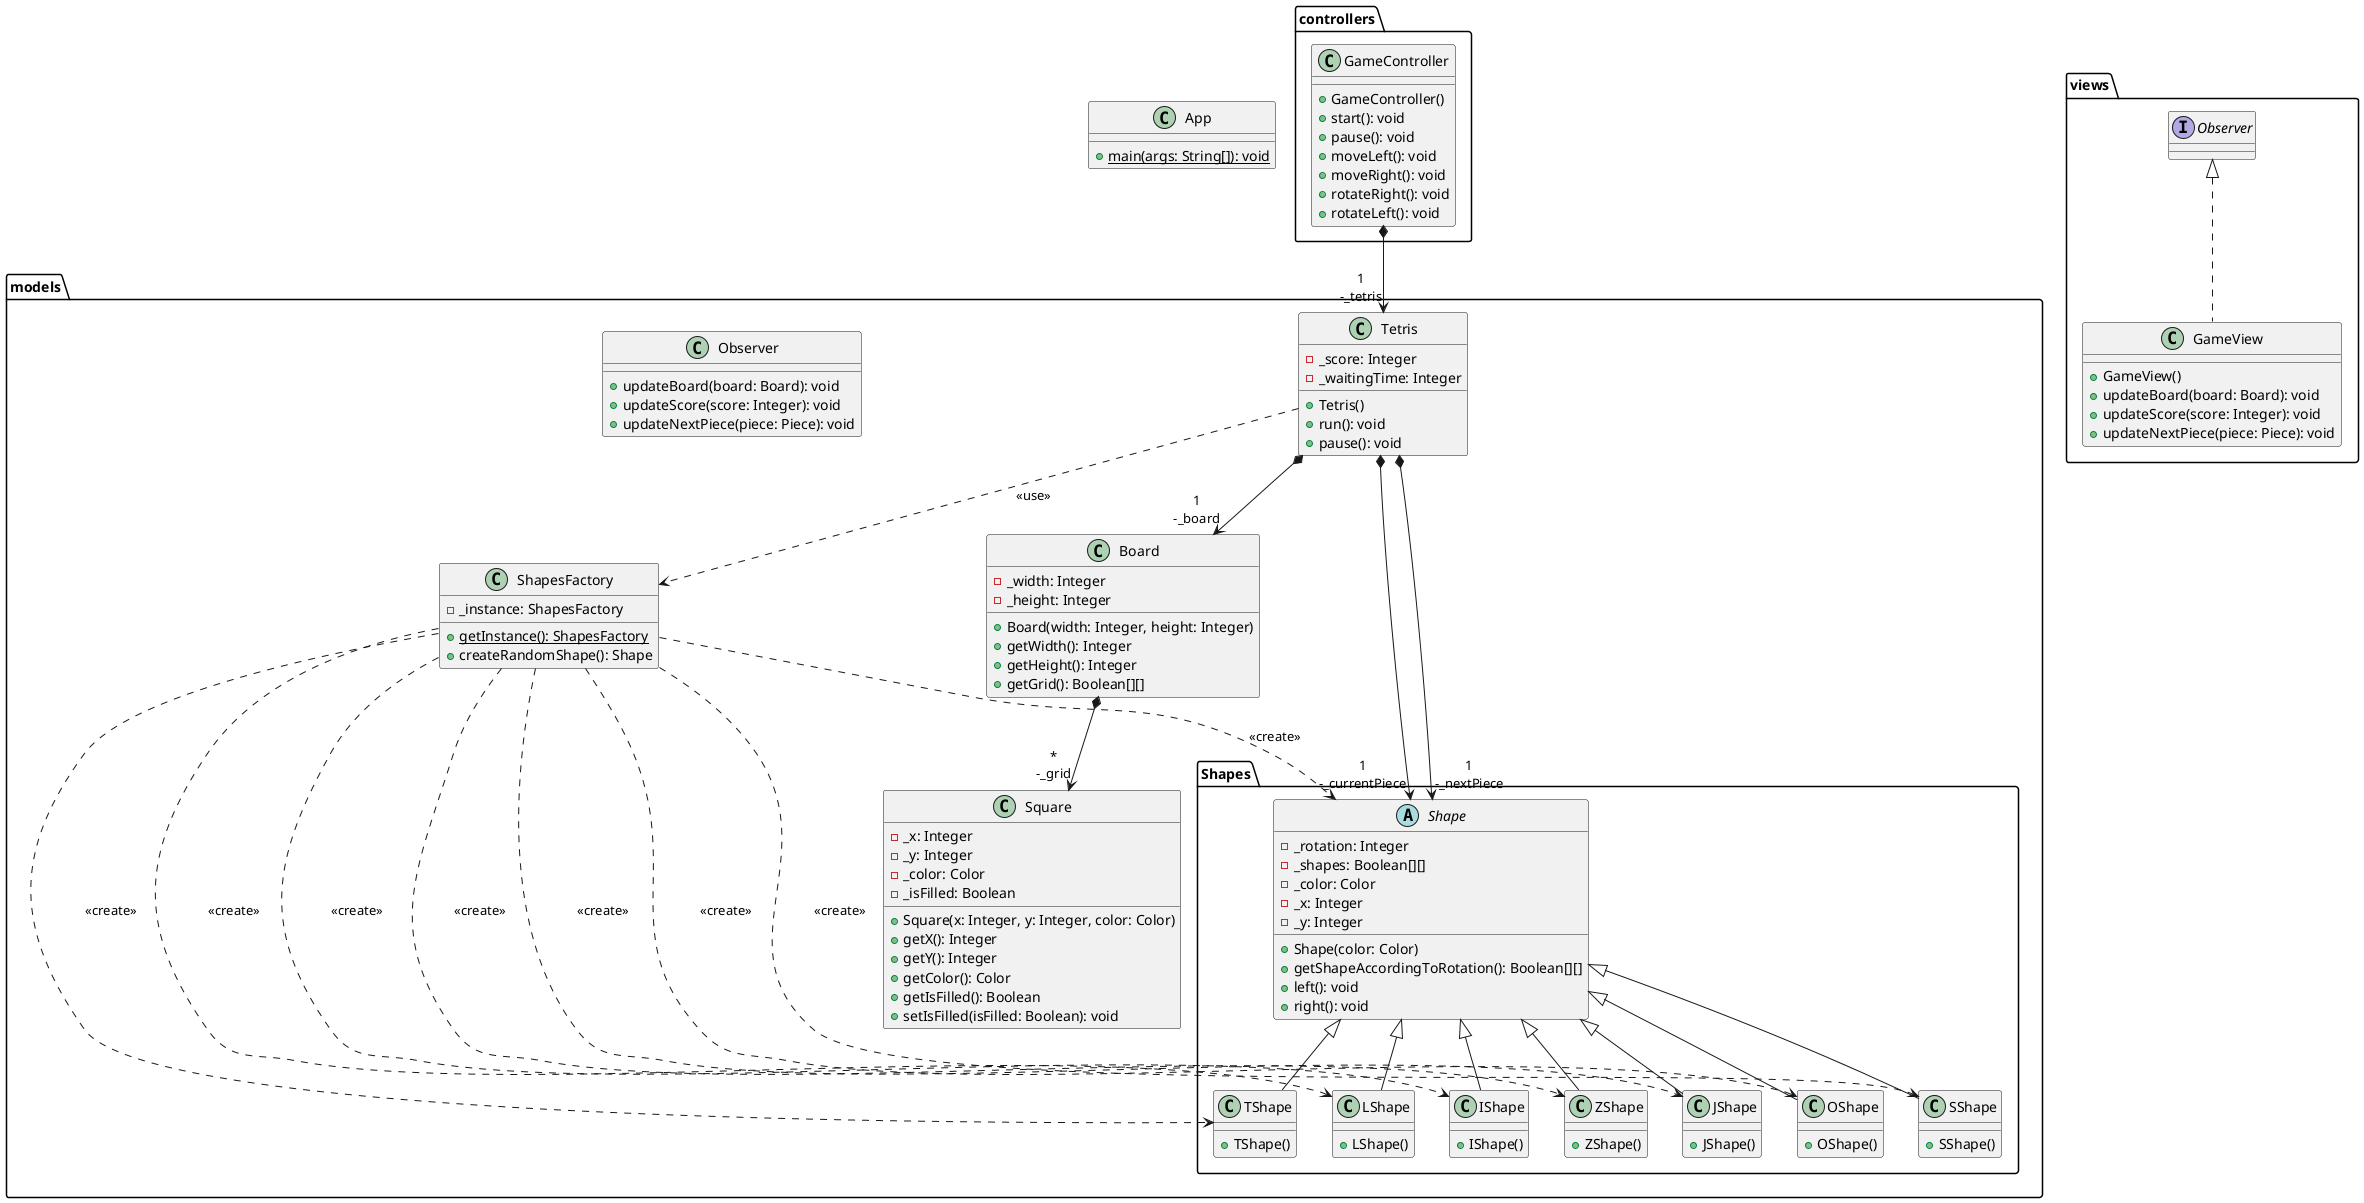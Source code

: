 @startuml Tetris

package controllers {
    class GameController {
        + GameController()
        + start(): void
        + pause(): void
        + moveLeft(): void
        + moveRight(): void
        + rotateRight(): void
        + rotateLeft(): void
    }

}

package models {
    package Shapes {
        abstract Shape {
            - _rotation: Integer
            - _shapes: Boolean[][]
            - _color: Color
            - _x: Integer
            - _y: Integer

            + Shape(color: Color)
            + getShapeAccordingToRotation(): Boolean[][]
            + left(): void
            + right(): void
        }

        class IShape extends Shape {
            + IShape()
        }

        class JShape extends Shape {
            + JShape()
        }

        class LShape extends Shape {
            + LShape()
        }

        class OShape extends Shape {
            + OShape()
        }

        class SShape extends Shape {
            + SShape()
        }

        class TShape extends Shape {
            + TShape()
        }

        class ZShape extends Shape {
            + ZShape()
        }
    }

    class ShapesFactory {
        - _instance: ShapesFactory

        + {static} getInstance(): ShapesFactory
        + createRandomShape(): Shape
    }

    class Square {
        - _x: Integer
        - _y: Integer
        - _color: Color
        - _isFilled: Boolean

        + Square(x: Integer, y: Integer, color: Color)
        + getX(): Integer
        + getY(): Integer
        + getColor(): Color
        + getIsFilled(): Boolean
        + setIsFilled(isFilled: Boolean): void
    }

    class Board {
        - _width: Integer
        - _height: Integer

        + Board(width: Integer, height: Integer)
        + getWidth(): Integer
        + getHeight(): Integer
        + getGrid(): Boolean[][]
    }

    class Tetris {
        - _score: Integer
        - _waitingTime: Integer

        + Tetris()
        + run(): void
        + pause(): void
    }

    class Observer {
        + updateBoard(board: Board): void
        + updateScore(score: Integer): void
        + updateNextPiece(piece: Piece): void
    }
}

package views {
    class GameView implements Observer {
        + GameView()
        + updateBoard(board: Board): void
        + updateScore(score: Integer): void
        + updateNextPiece(piece: Piece): void
    }
}

class App {
    + {static} main(args: String[]): void
}

GameController *--> "1\n-_tetris" Tetris
Tetris *--> "1\n-_board" Board
Tetris *--> "1\n-_currentPiece" Shape
Tetris *--> "1\n-_nextPiece" Shape
Board *--> "*\n-_grid" Square
Tetris ..> ShapesFactory: <<use>>
ShapesFactory ..> Shape: <<create>>
ShapesFactory ..> IShape: <<create>>
ShapesFactory ..> JShape: <<create>>
ShapesFactory ..> LShape: <<create>>
ShapesFactory ..> OShape: <<create>>
ShapesFactory ..> SShape: <<create>>
ShapesFactory ..> TShape: <<create>>
ShapesFactory ..> ZShape: <<create>>

@enduml